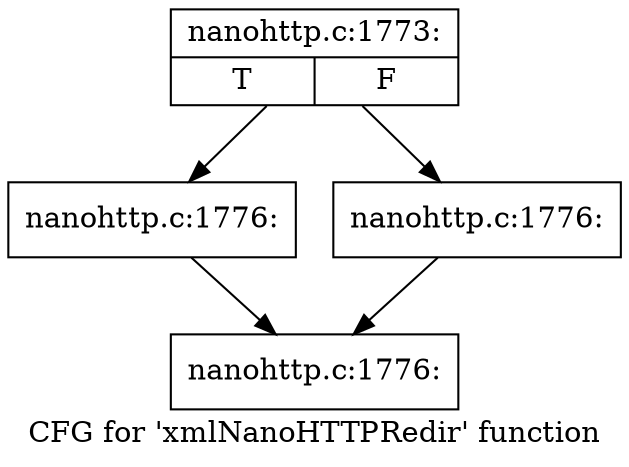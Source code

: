 digraph "CFG for 'xmlNanoHTTPRedir' function" {
	label="CFG for 'xmlNanoHTTPRedir' function";

	Node0x564de24495a0 [shape=record,label="{nanohttp.c:1773:|{<s0>T|<s1>F}}"];
	Node0x564de24495a0 -> Node0x564de244a6b0;
	Node0x564de24495a0 -> Node0x564de244a700;
	Node0x564de244a6b0 [shape=record,label="{nanohttp.c:1776:}"];
	Node0x564de244a6b0 -> Node0x564de244a750;
	Node0x564de244a700 [shape=record,label="{nanohttp.c:1776:}"];
	Node0x564de244a700 -> Node0x564de244a750;
	Node0x564de244a750 [shape=record,label="{nanohttp.c:1776:}"];
}
